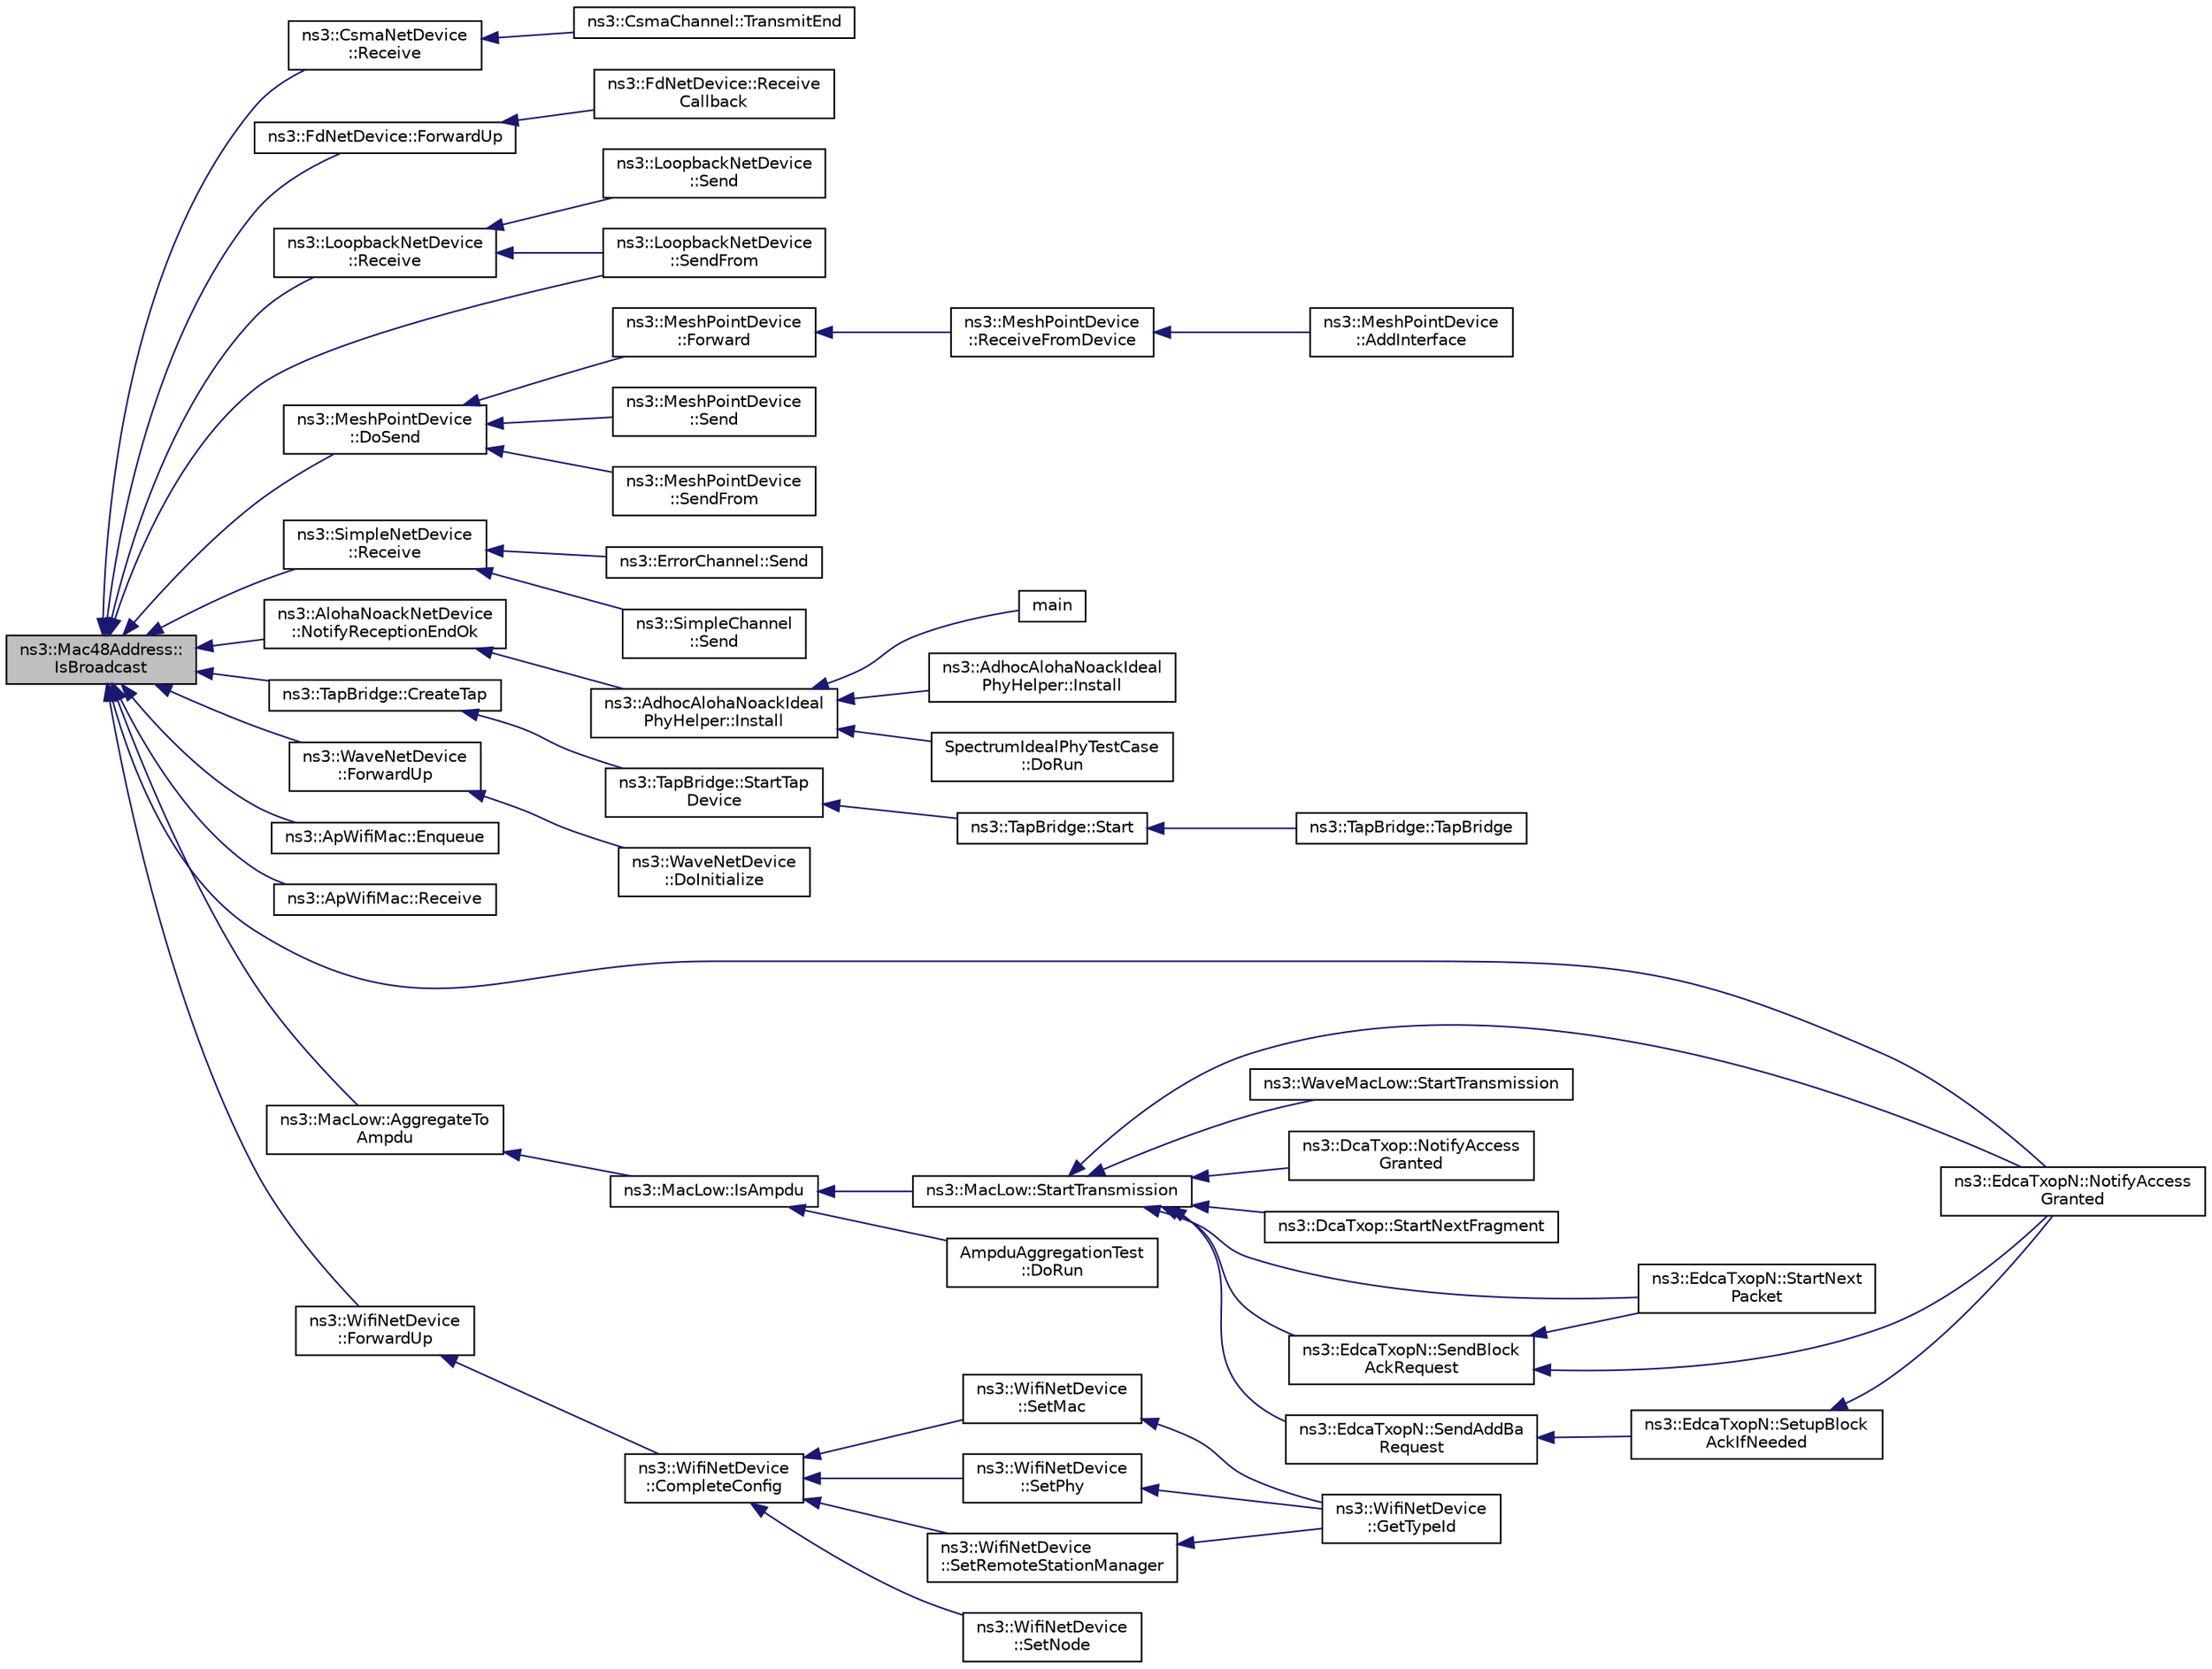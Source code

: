 digraph "ns3::Mac48Address::IsBroadcast"
{
  edge [fontname="Helvetica",fontsize="10",labelfontname="Helvetica",labelfontsize="10"];
  node [fontname="Helvetica",fontsize="10",shape=record];
  rankdir="LR";
  Node1 [label="ns3::Mac48Address::\lIsBroadcast",height=0.2,width=0.4,color="black", fillcolor="grey75", style="filled", fontcolor="black"];
  Node1 -> Node2 [dir="back",color="midnightblue",fontsize="10",style="solid"];
  Node2 [label="ns3::CsmaNetDevice\l::Receive",height=0.2,width=0.4,color="black", fillcolor="white", style="filled",URL="$d4/df2/classns3_1_1CsmaNetDevice.html#a640e48cd26f676994e0d76b5f34a5367"];
  Node2 -> Node3 [dir="back",color="midnightblue",fontsize="10",style="solid"];
  Node3 [label="ns3::CsmaChannel::TransmitEnd",height=0.2,width=0.4,color="black", fillcolor="white", style="filled",URL="$de/d86/classns3_1_1CsmaChannel.html#a720272c5f63d9bdd32d7ca43925ee6d2",tooltip="Indicates that the net device has finished transmitting the packet over the channel. "];
  Node1 -> Node4 [dir="back",color="midnightblue",fontsize="10",style="solid"];
  Node4 [label="ns3::FdNetDevice::ForwardUp",height=0.2,width=0.4,color="black", fillcolor="white", style="filled",URL="$d1/d50/classns3_1_1FdNetDevice.html#a7fd80498ff2e6f9fd91f0f5db3c5dbd5"];
  Node4 -> Node5 [dir="back",color="midnightblue",fontsize="10",style="solid"];
  Node5 [label="ns3::FdNetDevice::Receive\lCallback",height=0.2,width=0.4,color="black", fillcolor="white", style="filled",URL="$d1/d50/classns3_1_1FdNetDevice.html#a65d669a9883c299c5527bbe0b9f33aef"];
  Node1 -> Node6 [dir="back",color="midnightblue",fontsize="10",style="solid"];
  Node6 [label="ns3::LoopbackNetDevice\l::Receive",height=0.2,width=0.4,color="black", fillcolor="white", style="filled",URL="$d1/dd4/classns3_1_1LoopbackNetDevice.html#a2b5c5f64267ba906d149ab89d2831d34"];
  Node6 -> Node7 [dir="back",color="midnightblue",fontsize="10",style="solid"];
  Node7 [label="ns3::LoopbackNetDevice\l::Send",height=0.2,width=0.4,color="black", fillcolor="white", style="filled",URL="$d1/dd4/classns3_1_1LoopbackNetDevice.html#add41fe2884d42456ea019337bfa88c37"];
  Node6 -> Node8 [dir="back",color="midnightblue",fontsize="10",style="solid"];
  Node8 [label="ns3::LoopbackNetDevice\l::SendFrom",height=0.2,width=0.4,color="black", fillcolor="white", style="filled",URL="$d1/dd4/classns3_1_1LoopbackNetDevice.html#a95f0043ce01d85a65cf08cb6495886e0"];
  Node1 -> Node8 [dir="back",color="midnightblue",fontsize="10",style="solid"];
  Node1 -> Node9 [dir="back",color="midnightblue",fontsize="10",style="solid"];
  Node9 [label="ns3::MeshPointDevice\l::DoSend",height=0.2,width=0.4,color="black", fillcolor="white", style="filled",URL="$d6/da9/classns3_1_1MeshPointDevice.html#a01489a62c62337339cf7dc8654849964",tooltip="Response callback for L2 routing protocol. This will be executed when routing information is ready..."];
  Node9 -> Node10 [dir="back",color="midnightblue",fontsize="10",style="solid"];
  Node10 [label="ns3::MeshPointDevice\l::Forward",height=0.2,width=0.4,color="black", fillcolor="white", style="filled",URL="$d6/da9/classns3_1_1MeshPointDevice.html#a8c13c74a516103913d7e852159e47d7d",tooltip="Forward packet down to interfaces. "];
  Node10 -> Node11 [dir="back",color="midnightblue",fontsize="10",style="solid"];
  Node11 [label="ns3::MeshPointDevice\l::ReceiveFromDevice",height=0.2,width=0.4,color="black", fillcolor="white", style="filled",URL="$d6/da9/classns3_1_1MeshPointDevice.html#a4d34699068f61ebcbb610c650b28af6b",tooltip="Receive packet from interface. "];
  Node11 -> Node12 [dir="back",color="midnightblue",fontsize="10",style="solid"];
  Node12 [label="ns3::MeshPointDevice\l::AddInterface",height=0.2,width=0.4,color="black", fillcolor="white", style="filled",URL="$d6/da9/classns3_1_1MeshPointDevice.html#a0001ebec0a10fc9cf05dd6da958a7e98",tooltip="Attach new interface to the station. Interface must support 48-bit MAC address and SendFrom method..."];
  Node9 -> Node13 [dir="back",color="midnightblue",fontsize="10",style="solid"];
  Node13 [label="ns3::MeshPointDevice\l::Send",height=0.2,width=0.4,color="black", fillcolor="white", style="filled",URL="$d6/da9/classns3_1_1MeshPointDevice.html#aecb87304750f0d4e639907326e6681f0"];
  Node9 -> Node14 [dir="back",color="midnightblue",fontsize="10",style="solid"];
  Node14 [label="ns3::MeshPointDevice\l::SendFrom",height=0.2,width=0.4,color="black", fillcolor="white", style="filled",URL="$d6/da9/classns3_1_1MeshPointDevice.html#ac82744797c666f7f55edbcfd8dcf27fb"];
  Node1 -> Node15 [dir="back",color="midnightblue",fontsize="10",style="solid"];
  Node15 [label="ns3::SimpleNetDevice\l::Receive",height=0.2,width=0.4,color="black", fillcolor="white", style="filled",URL="$d2/d8f/classns3_1_1SimpleNetDevice.html#af603805c6f3145bde3e53c4c0d5108bc"];
  Node15 -> Node16 [dir="back",color="midnightblue",fontsize="10",style="solid"];
  Node16 [label="ns3::ErrorChannel::Send",height=0.2,width=0.4,color="black", fillcolor="white", style="filled",URL="$d9/d88/classns3_1_1ErrorChannel.html#a9bf289445c6da2b659ebbc46193c824e"];
  Node15 -> Node17 [dir="back",color="midnightblue",fontsize="10",style="solid"];
  Node17 [label="ns3::SimpleChannel\l::Send",height=0.2,width=0.4,color="black", fillcolor="white", style="filled",URL="$da/db9/classns3_1_1SimpleChannel.html#af454a78269793a4473f2cf69e0bc5676"];
  Node1 -> Node18 [dir="back",color="midnightblue",fontsize="10",style="solid"];
  Node18 [label="ns3::AlohaNoackNetDevice\l::NotifyReceptionEndOk",height=0.2,width=0.4,color="black", fillcolor="white", style="filled",URL="$d1/dd6/classns3_1_1AlohaNoackNetDevice.html#ad2a4bfeb92d6ad91a5d5c07918902f58"];
  Node18 -> Node19 [dir="back",color="midnightblue",fontsize="10",style="solid"];
  Node19 [label="ns3::AdhocAlohaNoackIdeal\lPhyHelper::Install",height=0.2,width=0.4,color="black", fillcolor="white", style="filled",URL="$d6/d7d/classns3_1_1AdhocAlohaNoackIdealPhyHelper.html#a0b9cb9d602fd1027f7f39a776e745abe"];
  Node19 -> Node20 [dir="back",color="midnightblue",fontsize="10",style="solid"];
  Node20 [label="main",height=0.2,width=0.4,color="black", fillcolor="white", style="filled",URL="$dc/dea/adhoc-aloha-ideal-phy-matrix-propagation-loss-model_8cc.html#a3c04138a5bfe5d72780bb7e82a18e627"];
  Node19 -> Node21 [dir="back",color="midnightblue",fontsize="10",style="solid"];
  Node21 [label="ns3::AdhocAlohaNoackIdeal\lPhyHelper::Install",height=0.2,width=0.4,color="black", fillcolor="white", style="filled",URL="$d6/d7d/classns3_1_1AdhocAlohaNoackIdealPhyHelper.html#a0bf28aa54025637e841b720674e3d370"];
  Node19 -> Node22 [dir="back",color="midnightblue",fontsize="10",style="solid"];
  Node22 [label="SpectrumIdealPhyTestCase\l::DoRun",height=0.2,width=0.4,color="black", fillcolor="white", style="filled",URL="$d1/dcc/classSpectrumIdealPhyTestCase.html#a25d1032a0b2d93dc10302aeae4b8338b",tooltip="Implementation to actually run this TestCase. "];
  Node1 -> Node23 [dir="back",color="midnightblue",fontsize="10",style="solid"];
  Node23 [label="ns3::TapBridge::CreateTap",height=0.2,width=0.4,color="black", fillcolor="white", style="filled",URL="$d3/d97/classns3_1_1TapBridge.html#ab8458214cc15eb045fa1048e36275432"];
  Node23 -> Node24 [dir="back",color="midnightblue",fontsize="10",style="solid"];
  Node24 [label="ns3::TapBridge::StartTap\lDevice",height=0.2,width=0.4,color="black", fillcolor="white", style="filled",URL="$d3/d97/classns3_1_1TapBridge.html#a15e7ac0069167eb1e1d63b3cefe86002"];
  Node24 -> Node25 [dir="back",color="midnightblue",fontsize="10",style="solid"];
  Node25 [label="ns3::TapBridge::Start",height=0.2,width=0.4,color="black", fillcolor="white", style="filled",URL="$d3/d97/classns3_1_1TapBridge.html#a729662b8454d1c8202add94ebf389bb9",tooltip="Set a start time for the device. "];
  Node25 -> Node26 [dir="back",color="midnightblue",fontsize="10",style="solid"];
  Node26 [label="ns3::TapBridge::TapBridge",height=0.2,width=0.4,color="black", fillcolor="white", style="filled",URL="$d3/d97/classns3_1_1TapBridge.html#a59285065e82d8ba63306846fc4082f4b"];
  Node1 -> Node27 [dir="back",color="midnightblue",fontsize="10",style="solid"];
  Node27 [label="ns3::WaveNetDevice\l::ForwardUp",height=0.2,width=0.4,color="black", fillcolor="white", style="filled",URL="$d4/d1c/classns3_1_1WaveNetDevice.html#aa6dacd06c56a1796db12966008605edb"];
  Node27 -> Node28 [dir="back",color="midnightblue",fontsize="10",style="solid"];
  Node28 [label="ns3::WaveNetDevice\l::DoInitialize",height=0.2,width=0.4,color="black", fillcolor="white", style="filled",URL="$d4/d1c/classns3_1_1WaveNetDevice.html#af81a8cce97f26cfc0bfdad5e13fe4777"];
  Node1 -> Node29 [dir="back",color="midnightblue",fontsize="10",style="solid"];
  Node29 [label="ns3::ApWifiMac::Enqueue",height=0.2,width=0.4,color="black", fillcolor="white", style="filled",URL="$d0/d51/classns3_1_1ApWifiMac.html#a794a21315279c5b464be5af21f3352cb"];
  Node1 -> Node30 [dir="back",color="midnightblue",fontsize="10",style="solid"];
  Node30 [label="ns3::ApWifiMac::Receive",height=0.2,width=0.4,color="black", fillcolor="white", style="filled",URL="$d0/d51/classns3_1_1ApWifiMac.html#ab7e832f29bf91319e3ecdf0de7d5d598"];
  Node1 -> Node31 [dir="back",color="midnightblue",fontsize="10",style="solid"];
  Node31 [label="ns3::EdcaTxopN::NotifyAccess\lGranted",height=0.2,width=0.4,color="black", fillcolor="white", style="filled",URL="$dc/db8/classns3_1_1EdcaTxopN.html#afeba080a6bf7d6074227e10321d1683d"];
  Node1 -> Node32 [dir="back",color="midnightblue",fontsize="10",style="solid"];
  Node32 [label="ns3::MacLow::AggregateTo\lAmpdu",height=0.2,width=0.4,color="black", fillcolor="white", style="filled",URL="$d3/da6/classns3_1_1MacLow.html#a10d347ccf6a1e3868ee1470767ed38a6"];
  Node32 -> Node33 [dir="back",color="midnightblue",fontsize="10",style="solid"];
  Node33 [label="ns3::MacLow::IsAmpdu",height=0.2,width=0.4,color="black", fillcolor="white", style="filled",URL="$d3/da6/classns3_1_1MacLow.html#a228f675a7db0df0e39edb611167861cc"];
  Node33 -> Node34 [dir="back",color="midnightblue",fontsize="10",style="solid"];
  Node34 [label="ns3::MacLow::StartTransmission",height=0.2,width=0.4,color="black", fillcolor="white", style="filled",URL="$d3/da6/classns3_1_1MacLow.html#a3d13643c758e213041f8389c1041074b"];
  Node34 -> Node35 [dir="back",color="midnightblue",fontsize="10",style="solid"];
  Node35 [label="ns3::WaveMacLow::StartTransmission",height=0.2,width=0.4,color="black", fillcolor="white", style="filled",URL="$d8/da1/classns3_1_1WaveMacLow.html#a8ed4704fbcd3d5888aa8ee5abcfb9cc8"];
  Node34 -> Node36 [dir="back",color="midnightblue",fontsize="10",style="solid"];
  Node36 [label="ns3::DcaTxop::NotifyAccess\lGranted",height=0.2,width=0.4,color="black", fillcolor="white", style="filled",URL="$d3/d74/classns3_1_1DcaTxop.html#a1760d5870d8d96153165960172ba31d5"];
  Node34 -> Node37 [dir="back",color="midnightblue",fontsize="10",style="solid"];
  Node37 [label="ns3::DcaTxop::StartNextFragment",height=0.2,width=0.4,color="black", fillcolor="white", style="filled",URL="$d3/d74/classns3_1_1DcaTxop.html#a2055d310a17ffe4be6b2d2ec91587429"];
  Node34 -> Node31 [dir="back",color="midnightblue",fontsize="10",style="solid"];
  Node34 -> Node38 [dir="back",color="midnightblue",fontsize="10",style="solid"];
  Node38 [label="ns3::EdcaTxopN::StartNext\lPacket",height=0.2,width=0.4,color="black", fillcolor="white", style="filled",URL="$dc/db8/classns3_1_1EdcaTxopN.html#a86df91f79cf79fbb677bd53fddafdae0"];
  Node34 -> Node39 [dir="back",color="midnightblue",fontsize="10",style="solid"];
  Node39 [label="ns3::EdcaTxopN::SendBlock\lAckRequest",height=0.2,width=0.4,color="black", fillcolor="white", style="filled",URL="$dc/db8/classns3_1_1EdcaTxopN.html#a620d3677a73927b708ba85d2f2a794e0"];
  Node39 -> Node31 [dir="back",color="midnightblue",fontsize="10",style="solid"];
  Node39 -> Node38 [dir="back",color="midnightblue",fontsize="10",style="solid"];
  Node34 -> Node40 [dir="back",color="midnightblue",fontsize="10",style="solid"];
  Node40 [label="ns3::EdcaTxopN::SendAddBa\lRequest",height=0.2,width=0.4,color="black", fillcolor="white", style="filled",URL="$dc/db8/classns3_1_1EdcaTxopN.html#a5d000df80bfe3211aed2fee7c08b85d2"];
  Node40 -> Node41 [dir="back",color="midnightblue",fontsize="10",style="solid"];
  Node41 [label="ns3::EdcaTxopN::SetupBlock\lAckIfNeeded",height=0.2,width=0.4,color="black", fillcolor="white", style="filled",URL="$dc/db8/classns3_1_1EdcaTxopN.html#ae5ab3e06174d86eabaaa6ccd64cde42d"];
  Node41 -> Node31 [dir="back",color="midnightblue",fontsize="10",style="solid"];
  Node33 -> Node42 [dir="back",color="midnightblue",fontsize="10",style="solid"];
  Node42 [label="AmpduAggregationTest\l::DoRun",height=0.2,width=0.4,color="black", fillcolor="white", style="filled",URL="$d2/db5/classAmpduAggregationTest.html#a7414dc8d4dd982ab4c1eaadb5b2c693d",tooltip="Implementation to actually run this TestCase. "];
  Node1 -> Node43 [dir="back",color="midnightblue",fontsize="10",style="solid"];
  Node43 [label="ns3::WifiNetDevice\l::ForwardUp",height=0.2,width=0.4,color="black", fillcolor="white", style="filled",URL="$df/d58/classns3_1_1WifiNetDevice.html#a6a7b95ac786df55392a0e8dc624b75bf"];
  Node43 -> Node44 [dir="back",color="midnightblue",fontsize="10",style="solid"];
  Node44 [label="ns3::WifiNetDevice\l::CompleteConfig",height=0.2,width=0.4,color="black", fillcolor="white", style="filled",URL="$df/d58/classns3_1_1WifiNetDevice.html#a8cb2f1a2be048d6a5384f688934463e5"];
  Node44 -> Node45 [dir="back",color="midnightblue",fontsize="10",style="solid"];
  Node45 [label="ns3::WifiNetDevice\l::SetMac",height=0.2,width=0.4,color="black", fillcolor="white", style="filled",URL="$df/d58/classns3_1_1WifiNetDevice.html#aabe7ae9cc468ac1702ee1abea1294828"];
  Node45 -> Node46 [dir="back",color="midnightblue",fontsize="10",style="solid"];
  Node46 [label="ns3::WifiNetDevice\l::GetTypeId",height=0.2,width=0.4,color="black", fillcolor="white", style="filled",URL="$df/d58/classns3_1_1WifiNetDevice.html#a94194d4a4f27318dd13627ab9d8a2bce",tooltip="Get the type ID. "];
  Node44 -> Node47 [dir="back",color="midnightblue",fontsize="10",style="solid"];
  Node47 [label="ns3::WifiNetDevice\l::SetPhy",height=0.2,width=0.4,color="black", fillcolor="white", style="filled",URL="$df/d58/classns3_1_1WifiNetDevice.html#a8bce2115a297537267a08769234da342"];
  Node47 -> Node46 [dir="back",color="midnightblue",fontsize="10",style="solid"];
  Node44 -> Node48 [dir="back",color="midnightblue",fontsize="10",style="solid"];
  Node48 [label="ns3::WifiNetDevice\l::SetRemoteStationManager",height=0.2,width=0.4,color="black", fillcolor="white", style="filled",URL="$df/d58/classns3_1_1WifiNetDevice.html#a63d2f4ecc22fa5cac45585fcc3569d03"];
  Node48 -> Node46 [dir="back",color="midnightblue",fontsize="10",style="solid"];
  Node44 -> Node49 [dir="back",color="midnightblue",fontsize="10",style="solid"];
  Node49 [label="ns3::WifiNetDevice\l::SetNode",height=0.2,width=0.4,color="black", fillcolor="white", style="filled",URL="$df/d58/classns3_1_1WifiNetDevice.html#ac8ee9ba01a7af99b7b79f11b3ecc287c"];
}
